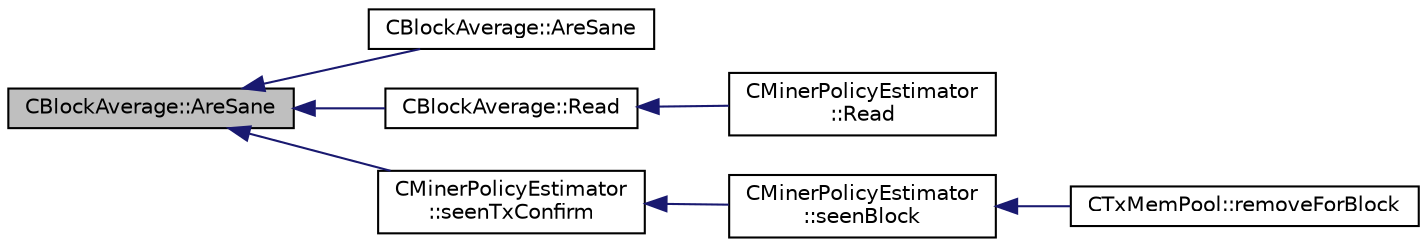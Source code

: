 digraph "CBlockAverage::AreSane"
{
  edge [fontname="Helvetica",fontsize="10",labelfontname="Helvetica",labelfontsize="10"];
  node [fontname="Helvetica",fontsize="10",shape=record];
  rankdir="LR";
  Node5 [label="CBlockAverage::AreSane",height=0.2,width=0.4,color="black", fillcolor="grey75", style="filled", fontcolor="black"];
  Node5 -> Node6 [dir="back",color="midnightblue",fontsize="10",style="solid",fontname="Helvetica"];
  Node6 [label="CBlockAverage::AreSane",height=0.2,width=0.4,color="black", fillcolor="white", style="filled",URL="$class_c_block_average.html#a92abf5615a926971eba5f6fbaadac880"];
  Node5 -> Node7 [dir="back",color="midnightblue",fontsize="10",style="solid",fontname="Helvetica"];
  Node7 [label="CBlockAverage::Read",height=0.2,width=0.4,color="black", fillcolor="white", style="filled",URL="$class_c_block_average.html#aac4081eec4bf68d7d3a07521ea953489"];
  Node7 -> Node8 [dir="back",color="midnightblue",fontsize="10",style="solid",fontname="Helvetica"];
  Node8 [label="CMinerPolicyEstimator\l::Read",height=0.2,width=0.4,color="black", fillcolor="white", style="filled",URL="$class_c_miner_policy_estimator.html#a86e709bc44e9f6f597519173f15595ff"];
  Node5 -> Node9 [dir="back",color="midnightblue",fontsize="10",style="solid",fontname="Helvetica"];
  Node9 [label="CMinerPolicyEstimator\l::seenTxConfirm",height=0.2,width=0.4,color="black", fillcolor="white", style="filled",URL="$class_c_miner_policy_estimator.html#abfa7a5c0c62621c64951fba632e46ed1",tooltip="nBlocksAgo is 0 based, i.e. "];
  Node9 -> Node10 [dir="back",color="midnightblue",fontsize="10",style="solid",fontname="Helvetica"];
  Node10 [label="CMinerPolicyEstimator\l::seenBlock",height=0.2,width=0.4,color="black", fillcolor="white", style="filled",URL="$class_c_miner_policy_estimator.html#a2b30e1eaa7eec2744c576fba5bd1a168"];
  Node10 -> Node11 [dir="back",color="midnightblue",fontsize="10",style="solid",fontname="Helvetica"];
  Node11 [label="CTxMemPool::removeForBlock",height=0.2,width=0.4,color="black", fillcolor="white", style="filled",URL="$class_c_tx_mem_pool.html#ac97207311007676bd7ef056a625e0e0a",tooltip="Called when a block is connected. "];
}
